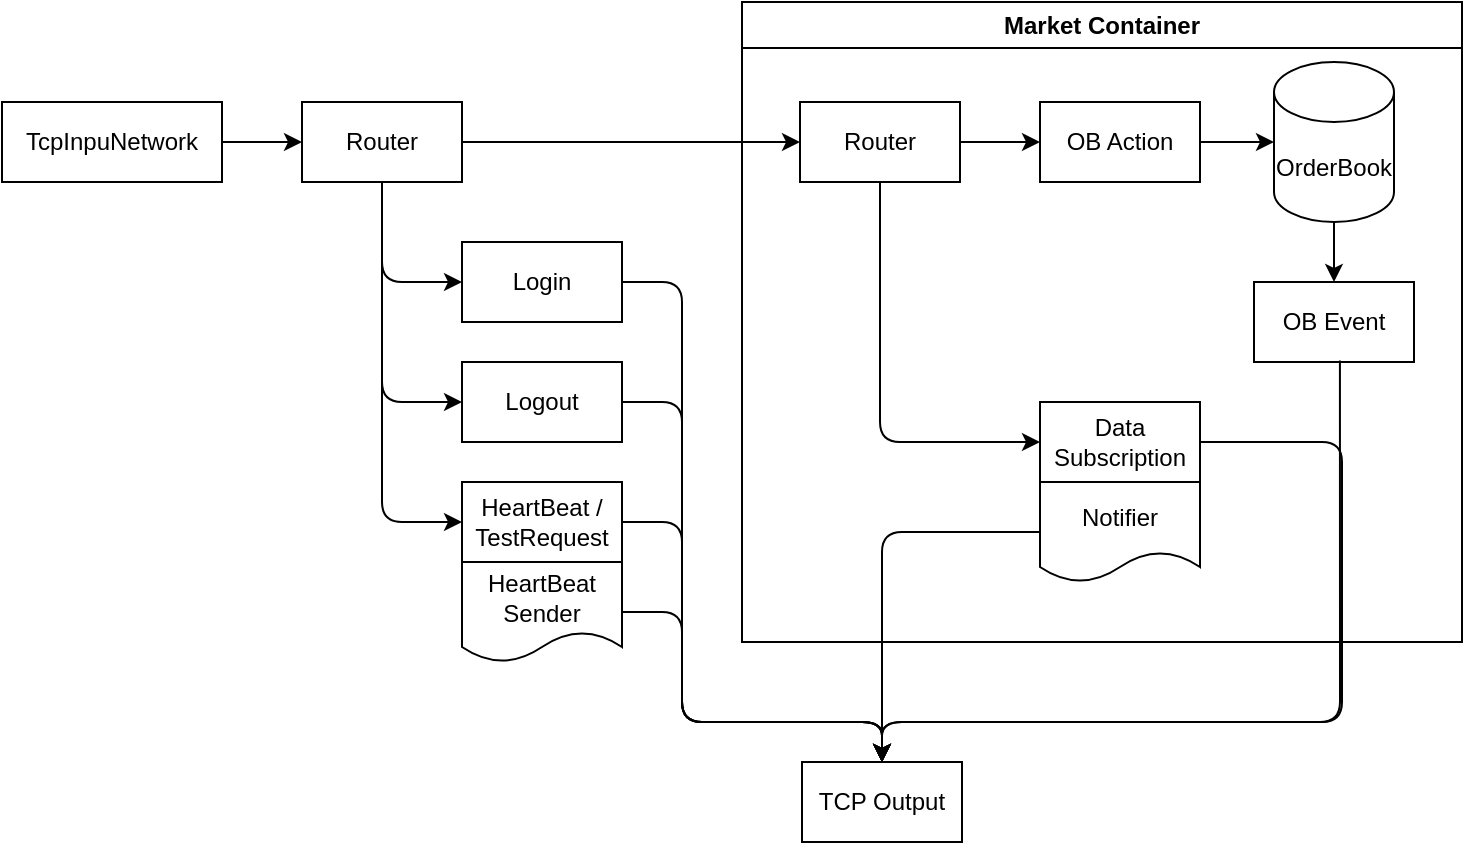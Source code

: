 <mxfile>
    <diagram name="Server Archi" id="QliAs5bY7yh-iNKk149F">
        <mxGraphModel dx="1263" dy="799" grid="1" gridSize="10" guides="1" tooltips="1" connect="1" arrows="1" fold="1" page="1" pageScale="1" pageWidth="827" pageHeight="1169" math="0" shadow="0">
            <root>
                <mxCell id="0"/>
                <mxCell id="1" parent="0"/>
                <mxCell id="2" value="TcpInpuNetwork" style="rounded=0;whiteSpace=wrap;html=1;" parent="1" vertex="1">
                    <mxGeometry x="40" y="90" width="110" height="40" as="geometry"/>
                </mxCell>
                <mxCell id="8" style="edgeStyle=none;html=1;entryX=0;entryY=0.5;entryDx=0;entryDy=0;" parent="1" source="3" target="5" edge="1">
                    <mxGeometry relative="1" as="geometry">
                        <Array as="points">
                            <mxPoint x="230" y="180"/>
                        </Array>
                    </mxGeometry>
                </mxCell>
                <mxCell id="9" style="edgeStyle=none;html=1;entryX=0;entryY=0.5;entryDx=0;entryDy=0;" parent="1" source="3" target="6" edge="1">
                    <mxGeometry relative="1" as="geometry">
                        <Array as="points">
                            <mxPoint x="230" y="240"/>
                        </Array>
                    </mxGeometry>
                </mxCell>
                <mxCell id="10" style="edgeStyle=none;html=1;entryX=0;entryY=0.5;entryDx=0;entryDy=0;" parent="1" source="3" target="7" edge="1">
                    <mxGeometry relative="1" as="geometry">
                        <Array as="points">
                            <mxPoint x="230" y="300"/>
                        </Array>
                    </mxGeometry>
                </mxCell>
                <mxCell id="15" style="edgeStyle=none;html=1;entryX=0;entryY=0.5;entryDx=0;entryDy=0;" parent="1" source="3" target="14" edge="1">
                    <mxGeometry relative="1" as="geometry"/>
                </mxCell>
                <mxCell id="3" value="Router" style="rounded=0;whiteSpace=wrap;html=1;" parent="1" vertex="1">
                    <mxGeometry x="190" y="90" width="80" height="40" as="geometry"/>
                </mxCell>
                <mxCell id="4" style="edgeStyle=none;html=1;entryX=0;entryY=0.5;entryDx=0;entryDy=0;" parent="1" source="2" target="3" edge="1">
                    <mxGeometry relative="1" as="geometry"/>
                </mxCell>
                <mxCell id="29" style="edgeStyle=none;html=1;entryX=0.5;entryY=0;entryDx=0;entryDy=0;" parent="1" source="5" target="27" edge="1">
                    <mxGeometry relative="1" as="geometry">
                        <Array as="points">
                            <mxPoint x="380" y="180"/>
                            <mxPoint x="380" y="400"/>
                            <mxPoint x="480" y="400"/>
                        </Array>
                    </mxGeometry>
                </mxCell>
                <mxCell id="5" value="Login" style="rounded=0;whiteSpace=wrap;html=1;" parent="1" vertex="1">
                    <mxGeometry x="270" y="160" width="80" height="40" as="geometry"/>
                </mxCell>
                <mxCell id="31" style="edgeStyle=none;html=1;entryX=0.5;entryY=0;entryDx=0;entryDy=0;" parent="1" source="6" target="27" edge="1">
                    <mxGeometry relative="1" as="geometry">
                        <Array as="points">
                            <mxPoint x="380" y="240"/>
                            <mxPoint x="380" y="400"/>
                            <mxPoint x="480" y="400"/>
                        </Array>
                    </mxGeometry>
                </mxCell>
                <mxCell id="6" value="Logout" style="rounded=0;whiteSpace=wrap;html=1;" parent="1" vertex="1">
                    <mxGeometry x="270" y="220" width="80" height="40" as="geometry"/>
                </mxCell>
                <mxCell id="30" style="edgeStyle=none;html=1;entryX=0.5;entryY=0;entryDx=0;entryDy=0;" parent="1" source="7" target="27" edge="1">
                    <mxGeometry relative="1" as="geometry">
                        <Array as="points">
                            <mxPoint x="380" y="300"/>
                            <mxPoint x="380" y="400"/>
                            <mxPoint x="480" y="400"/>
                        </Array>
                    </mxGeometry>
                </mxCell>
                <mxCell id="7" value="HeartBeat / TestRequest" style="rounded=0;whiteSpace=wrap;html=1;" parent="1" vertex="1">
                    <mxGeometry x="270" y="280" width="80" height="40" as="geometry"/>
                </mxCell>
                <mxCell id="32" style="edgeStyle=none;html=1;entryX=0.5;entryY=0;entryDx=0;entryDy=0;" parent="1" source="11" target="27" edge="1">
                    <mxGeometry relative="1" as="geometry">
                        <Array as="points">
                            <mxPoint x="380" y="345"/>
                            <mxPoint x="380" y="400"/>
                            <mxPoint x="480" y="400"/>
                        </Array>
                    </mxGeometry>
                </mxCell>
                <mxCell id="11" value="HeartBeat&lt;div&gt;Sender&lt;/div&gt;" style="shape=document;whiteSpace=wrap;html=1;boundedLbl=1;" parent="1" vertex="1">
                    <mxGeometry x="270" y="320" width="80" height="50" as="geometry"/>
                </mxCell>
                <mxCell id="13" value="Market Container" style="swimlane;whiteSpace=wrap;html=1;" parent="1" vertex="1">
                    <mxGeometry x="410" y="40" width="360" height="320" as="geometry"/>
                </mxCell>
                <mxCell id="22" style="edgeStyle=none;html=1;entryX=0;entryY=0.5;entryDx=0;entryDy=0;" parent="13" source="14" target="16" edge="1">
                    <mxGeometry relative="1" as="geometry"/>
                </mxCell>
                <mxCell id="24" style="edgeStyle=none;html=1;entryX=0;entryY=0.5;entryDx=0;entryDy=0;" parent="13" source="14" target="23" edge="1">
                    <mxGeometry relative="1" as="geometry">
                        <Array as="points">
                            <mxPoint x="69" y="220"/>
                        </Array>
                    </mxGeometry>
                </mxCell>
                <mxCell id="14" value="Router" style="rounded=0;whiteSpace=wrap;html=1;" parent="13" vertex="1">
                    <mxGeometry x="29" y="50" width="80" height="40" as="geometry"/>
                </mxCell>
                <mxCell id="16" value="OB Action" style="rounded=0;whiteSpace=wrap;html=1;" parent="13" vertex="1">
                    <mxGeometry x="149" y="50" width="80" height="40" as="geometry"/>
                </mxCell>
                <mxCell id="17" value="OB Event" style="rounded=0;whiteSpace=wrap;html=1;" parent="13" vertex="1">
                    <mxGeometry x="256" y="140" width="80" height="40" as="geometry"/>
                </mxCell>
                <mxCell id="20" style="edgeStyle=none;html=1;entryX=0.5;entryY=0;entryDx=0;entryDy=0;" parent="13" source="19" target="17" edge="1">
                    <mxGeometry relative="1" as="geometry"/>
                </mxCell>
                <mxCell id="19" value="OrderBook" style="shape=cylinder3;whiteSpace=wrap;html=1;boundedLbl=1;backgroundOutline=1;size=15;" parent="13" vertex="1">
                    <mxGeometry x="266" y="30" width="60" height="80" as="geometry"/>
                </mxCell>
                <mxCell id="21" style="edgeStyle=none;html=1;entryX=0;entryY=0.5;entryDx=0;entryDy=0;entryPerimeter=0;" parent="13" source="16" target="19" edge="1">
                    <mxGeometry relative="1" as="geometry"/>
                </mxCell>
                <mxCell id="23" value="Data Subscription" style="rounded=0;whiteSpace=wrap;html=1;" parent="13" vertex="1">
                    <mxGeometry x="149" y="200" width="80" height="40" as="geometry"/>
                </mxCell>
                <mxCell id="25" value="Notifier" style="shape=document;whiteSpace=wrap;html=1;boundedLbl=1;" parent="13" vertex="1">
                    <mxGeometry x="149" y="240" width="80" height="50" as="geometry"/>
                </mxCell>
                <mxCell id="27" value="TCP Output" style="rounded=0;whiteSpace=wrap;html=1;" parent="1" vertex="1">
                    <mxGeometry x="440" y="420" width="80" height="40" as="geometry"/>
                </mxCell>
                <mxCell id="33" style="edgeStyle=none;html=1;entryX=0.5;entryY=0;entryDx=0;entryDy=0;" parent="1" source="25" target="27" edge="1">
                    <mxGeometry relative="1" as="geometry">
                        <Array as="points">
                            <mxPoint x="480" y="305"/>
                        </Array>
                    </mxGeometry>
                </mxCell>
                <mxCell id="34" style="edgeStyle=none;html=1;exitX=0.537;exitY=0.98;exitDx=0;exitDy=0;exitPerimeter=0;" parent="1" source="17" edge="1">
                    <mxGeometry relative="1" as="geometry">
                        <mxPoint x="480" y="420" as="targetPoint"/>
                        <Array as="points">
                            <mxPoint x="709" y="400"/>
                            <mxPoint x="480" y="400"/>
                        </Array>
                    </mxGeometry>
                </mxCell>
                <mxCell id="36" style="edgeStyle=none;html=1;entryX=0.5;entryY=0;entryDx=0;entryDy=0;" parent="1" source="23" target="27" edge="1">
                    <mxGeometry relative="1" as="geometry">
                        <Array as="points">
                            <mxPoint x="710" y="260"/>
                            <mxPoint x="710" y="400"/>
                            <mxPoint x="480" y="400"/>
                        </Array>
                    </mxGeometry>
                </mxCell>
            </root>
        </mxGraphModel>
    </diagram>
    <diagram id="FxYHZyQ7bRuk4HLrvgIp" name="Cleint Archi">
        <mxGraphModel dx="413" dy="799" grid="1" gridSize="10" guides="1" tooltips="1" connect="1" arrows="1" fold="1" page="1" pageScale="1" pageWidth="850" pageHeight="1100" math="0" shadow="0">
            <root>
                <mxCell id="0"/>
                <mxCell id="1" parent="0"/>
                <mxCell id="4U8PV5sscjntcz-mOdKl-1" value="Actual display data" style="rounded=0;whiteSpace=wrap;html=1;" parent="1" vertex="1">
                    <mxGeometry x="1171.5" y="290" width="85" height="40" as="geometry"/>
                </mxCell>
                <mxCell id="4U8PV5sscjntcz-mOdKl-2" value="Last update" style="rounded=0;whiteSpace=wrap;html=1;" parent="1" vertex="1">
                    <mxGeometry x="1336.5" y="290" width="85" height="40" as="geometry"/>
                </mxCell>
                <mxCell id="4U8PV5sscjntcz-mOdKl-3" style="edgeStyle=orthogonalEdgeStyle;rounded=0;orthogonalLoop=1;jettySize=auto;html=1;entryX=1;entryY=0.5;entryDx=0;entryDy=0;" parent="1" source="4U8PV5sscjntcz-mOdKl-5" target="4U8PV5sscjntcz-mOdKl-1" edge="1">
                    <mxGeometry relative="1" as="geometry"/>
                </mxCell>
                <mxCell id="4U8PV5sscjntcz-mOdKl-4" style="edgeStyle=orthogonalEdgeStyle;rounded=0;orthogonalLoop=1;jettySize=auto;html=1;entryX=0;entryY=0.5;entryDx=0;entryDy=0;" parent="1" source="4U8PV5sscjntcz-mOdKl-5" target="4U8PV5sscjntcz-mOdKl-2" edge="1">
                    <mxGeometry relative="1" as="geometry">
                        <Array as="points">
                            <mxPoint x="1296.5" y="390.0"/>
                            <mxPoint x="1296.5" y="310"/>
                        </Array>
                    </mxGeometry>
                </mxCell>
                <mxCell id="4U8PV5sscjntcz-mOdKl-5" value="FullRefresh" style="rounded=0;whiteSpace=wrap;html=1;" parent="1" vertex="1">
                    <mxGeometry x="1336.5" y="370" width="85" height="40" as="geometry"/>
                </mxCell>
                <mxCell id="4U8PV5sscjntcz-mOdKl-6" style="edgeStyle=orthogonalEdgeStyle;rounded=0;orthogonalLoop=1;jettySize=auto;html=1;entryX=0;entryY=0.5;entryDx=0;entryDy=0;" parent="1" source="4U8PV5sscjntcz-mOdKl-7" target="4U8PV5sscjntcz-mOdKl-1" edge="1">
                    <mxGeometry relative="1" as="geometry">
                        <Array as="points">
                            <mxPoint x="1116.5" y="310"/>
                        </Array>
                    </mxGeometry>
                </mxCell>
                <mxCell id="4U8PV5sscjntcz-mOdKl-7" value="UDP Ouput" style="rounded=0;whiteSpace=wrap;html=1;" parent="1" vertex="1">
                    <mxGeometry x="1076.5" y="220" width="85" height="40" as="geometry"/>
                </mxCell>
                <mxCell id="4U8PV5sscjntcz-mOdKl-8" value="UDPPackage&lt;br&gt;+/-" style="rounded=0;whiteSpace=wrap;html=1;" parent="1" vertex="1">
                    <mxGeometry x="994.25" y="330" width="91.5" height="30" as="geometry"/>
                </mxCell>
                <mxCell id="4U8PV5sscjntcz-mOdKl-9" value="" style="endArrow=none;dashed=1;html=1;rounded=0;exitX=1;exitY=0;exitDx=0;exitDy=0;" parent="1" source="4U8PV5sscjntcz-mOdKl-8" edge="1">
                    <mxGeometry width="50" height="50" relative="1" as="geometry">
                        <mxPoint x="1296.5" y="310" as="sourcePoint"/>
                        <mxPoint x="1116.5" y="310" as="targetPoint"/>
                    </mxGeometry>
                </mxCell>
                <mxCell id="4U8PV5sscjntcz-mOdKl-10" value="Actual display data" style="rounded=0;whiteSpace=wrap;html=1;" parent="1" vertex="1">
                    <mxGeometry x="1167.25" y="530" width="85" height="40" as="geometry"/>
                </mxCell>
                <mxCell id="4U8PV5sscjntcz-mOdKl-11" style="edgeStyle=orthogonalEdgeStyle;rounded=0;orthogonalLoop=1;jettySize=auto;html=1;entryX=1;entryY=0.5;entryDx=0;entryDy=0;" parent="1" source="4U8PV5sscjntcz-mOdKl-12" target="4U8PV5sscjntcz-mOdKl-10" edge="1">
                    <mxGeometry relative="1" as="geometry"/>
                </mxCell>
                <mxCell id="4U8PV5sscjntcz-mOdKl-12" value="Last update" style="rounded=0;whiteSpace=wrap;html=1;" parent="1" vertex="1">
                    <mxGeometry x="1332.25" y="530" width="85" height="40" as="geometry"/>
                </mxCell>
                <mxCell id="4U8PV5sscjntcz-mOdKl-13" style="edgeStyle=orthogonalEdgeStyle;rounded=0;orthogonalLoop=1;jettySize=auto;html=1;entryX=0.5;entryY=1;entryDx=0;entryDy=0;" parent="1" source="4U8PV5sscjntcz-mOdKl-14" target="4U8PV5sscjntcz-mOdKl-12" edge="1">
                    <mxGeometry relative="1" as="geometry"/>
                </mxCell>
                <mxCell id="4U8PV5sscjntcz-mOdKl-14" value="IncrRefresh" style="rounded=0;whiteSpace=wrap;html=1;" parent="1" vertex="1">
                    <mxGeometry x="1332.25" y="610" width="85" height="40" as="geometry"/>
                </mxCell>
                <mxCell id="4U8PV5sscjntcz-mOdKl-15" style="edgeStyle=orthogonalEdgeStyle;rounded=0;orthogonalLoop=1;jettySize=auto;html=1;entryX=0;entryY=0.5;entryDx=0;entryDy=0;" parent="1" source="4U8PV5sscjntcz-mOdKl-16" target="4U8PV5sscjntcz-mOdKl-10" edge="1">
                    <mxGeometry relative="1" as="geometry">
                        <Array as="points">
                            <mxPoint x="1112.25" y="550"/>
                        </Array>
                    </mxGeometry>
                </mxCell>
                <mxCell id="4U8PV5sscjntcz-mOdKl-16" value="UDP Ouput" style="rounded=0;whiteSpace=wrap;html=1;" parent="1" vertex="1">
                    <mxGeometry x="1072.25" y="460" width="85" height="40" as="geometry"/>
                </mxCell>
                <mxCell id="4U8PV5sscjntcz-mOdKl-17" value="UDPPackage&lt;br&gt;+/-" style="rounded=0;whiteSpace=wrap;html=1;" parent="1" vertex="1">
                    <mxGeometry x="990" y="570" width="91.5" height="30" as="geometry"/>
                </mxCell>
                <mxCell id="4U8PV5sscjntcz-mOdKl-18" value="" style="endArrow=none;dashed=1;html=1;rounded=0;exitX=1;exitY=0;exitDx=0;exitDy=0;" parent="1" source="4U8PV5sscjntcz-mOdKl-17" edge="1">
                    <mxGeometry width="50" height="50" relative="1" as="geometry">
                        <mxPoint x="1292.25" y="550" as="sourcePoint"/>
                        <mxPoint x="1112.25" y="550" as="targetPoint"/>
                    </mxGeometry>
                </mxCell>
                <mxCell id="4U8PV5sscjntcz-mOdKl-19" value="overwrite data" style="rounded=0;whiteSpace=wrap;html=1;" parent="1" vertex="1">
                    <mxGeometry x="1212.25" y="590" width="90" height="30" as="geometry"/>
                </mxCell>
                <mxCell id="4U8PV5sscjntcz-mOdKl-20" value="" style="endArrow=none;dashed=1;html=1;rounded=0;exitX=0.5;exitY=0;exitDx=0;exitDy=0;" parent="1" source="4U8PV5sscjntcz-mOdKl-19" edge="1">
                    <mxGeometry width="50" height="50" relative="1" as="geometry">
                        <mxPoint x="1292.25" y="390" as="sourcePoint"/>
                        <mxPoint x="1292.25" y="550" as="targetPoint"/>
                    </mxGeometry>
                </mxCell>
                <mxCell id="4U8PV5sscjntcz-mOdKl-21" value="Addition data" style="rounded=0;whiteSpace=wrap;html=1;" parent="1" vertex="1">
                    <mxGeometry x="1472.25" y="570" width="90" height="30" as="geometry"/>
                </mxCell>
                <mxCell id="4U8PV5sscjntcz-mOdKl-22" value="" style="endArrow=none;dashed=1;html=1;rounded=0;entryX=0;entryY=0.5;entryDx=0;entryDy=0;" parent="1" target="4U8PV5sscjntcz-mOdKl-21" edge="1">
                    <mxGeometry width="50" height="50" relative="1" as="geometry">
                        <mxPoint x="1372.25" y="590" as="sourcePoint"/>
                        <mxPoint x="1342.25" y="340" as="targetPoint"/>
                    </mxGeometry>
                </mxCell>
                <mxCell id="4U8PV5sscjntcz-mOdKl-23" value="overwrite data" style="rounded=0;whiteSpace=wrap;html=1;" parent="1" vertex="1">
                    <mxGeometry x="1250" y="230" width="90" height="30" as="geometry"/>
                </mxCell>
                <mxCell id="4U8PV5sscjntcz-mOdKl-24" value="" style="endArrow=none;dashed=1;html=1;rounded=0;entryX=0.5;entryY=1;entryDx=0;entryDy=0;" parent="1" target="4U8PV5sscjntcz-mOdKl-23" edge="1">
                    <mxGeometry width="50" height="50" relative="1" as="geometry">
                        <mxPoint x="1296.5" y="310" as="sourcePoint"/>
                        <mxPoint x="1346.5" y="260" as="targetPoint"/>
                    </mxGeometry>
                </mxCell>
            </root>
        </mxGraphModel>
    </diagram>
    <diagram id="dHrWk9i8Ey09hRomPFAS" name="IPC protocol">
        <mxGraphModel dx="1263" dy="799" grid="1" gridSize="10" guides="1" tooltips="1" connect="1" arrows="1" fold="1" page="1" pageScale="1" pageWidth="850" pageHeight="1100" math="0" shadow="0">
            <root>
                <mxCell id="0"/>
                <mxCell id="1" parent="0"/>
                <mxCell id="jRHrDj-3fWkT2ZH8sRdO-1" value="" style="endArrow=none;html=1;" parent="1" edge="1">
                    <mxGeometry width="50" height="50" relative="1" as="geometry">
                        <mxPoint x="160" y="600" as="sourcePoint"/>
                        <mxPoint x="160" y="70" as="targetPoint"/>
                    </mxGeometry>
                </mxCell>
                <mxCell id="jRHrDj-3fWkT2ZH8sRdO-2" value="" style="endArrow=none;html=1;" parent="1" edge="1">
                    <mxGeometry width="50" height="50" relative="1" as="geometry">
                        <mxPoint x="320" y="600" as="sourcePoint"/>
                        <mxPoint x="320" y="70" as="targetPoint"/>
                    </mxGeometry>
                </mxCell>
                <mxCell id="jRHrDj-3fWkT2ZH8sRdO-3" value="" style="endArrow=none;html=1;" parent="1" edge="1">
                    <mxGeometry width="50" height="50" relative="1" as="geometry">
                        <mxPoint x="480" y="600" as="sourcePoint"/>
                        <mxPoint x="480" y="70" as="targetPoint"/>
                    </mxGeometry>
                </mxCell>
                <mxCell id="jRHrDj-3fWkT2ZH8sRdO-4" value="Client Front" style="text;strokeColor=none;fillColor=none;align=center;verticalAlign=middle;spacingLeft=4;spacingRight=4;overflow=hidden;points=[[0,0.5],[1,0.5]];portConstraint=eastwest;rotatable=0;whiteSpace=wrap;html=1;" parent="1" vertex="1">
                    <mxGeometry x="120" y="40" width="80" height="30" as="geometry"/>
                </mxCell>
                <mxCell id="jRHrDj-3fWkT2ZH8sRdO-5" value="Client Back" style="text;strokeColor=none;fillColor=none;align=center;verticalAlign=middle;spacingLeft=4;spacingRight=4;overflow=hidden;points=[[0,0.5],[1,0.5]];portConstraint=eastwest;rotatable=0;whiteSpace=wrap;html=1;" parent="1" vertex="1">
                    <mxGeometry x="280" y="40" width="80" height="30" as="geometry"/>
                </mxCell>
                <mxCell id="jRHrDj-3fWkT2ZH8sRdO-6" value="Server" style="text;strokeColor=none;fillColor=none;align=center;verticalAlign=middle;spacingLeft=4;spacingRight=4;overflow=hidden;points=[[0,0.5],[1,0.5]];portConstraint=eastwest;rotatable=0;whiteSpace=wrap;html=1;" parent="1" vertex="1">
                    <mxGeometry x="450" y="40" width="80" height="30" as="geometry"/>
                </mxCell>
                <mxCell id="jRHrDj-3fWkT2ZH8sRdO-7" value="FIX" style="shape=process;whiteSpace=wrap;html=1;backgroundOutline=1;" parent="1" vertex="1">
                    <mxGeometry x="330" y="70" width="140" height="30" as="geometry"/>
                </mxCell>
                <mxCell id="jRHrDj-3fWkT2ZH8sRdO-8" value="IPC" style="shape=process;whiteSpace=wrap;html=1;backgroundOutline=1;" parent="1" vertex="1">
                    <mxGeometry x="170" y="70" width="140" height="30" as="geometry"/>
                </mxCell>
                <mxCell id="jRHrDj-3fWkT2ZH8sRdO-9" value="Login Form" style="rounded=0;whiteSpace=wrap;html=1;" parent="1" vertex="1">
                    <mxGeometry x="100" y="110" width="120" height="30" as="geometry"/>
                </mxCell>
                <mxCell id="jRHrDj-3fWkT2ZH8sRdO-10" value="OnSubmit" style="shape=process;whiteSpace=wrap;html=1;backgroundOutline=1;" parent="1" vertex="1">
                    <mxGeometry x="40" y="150" width="120" height="40" as="geometry"/>
                </mxCell>
                <mxCell id="jRHrDj-3fWkT2ZH8sRdO-11" value="" style="endArrow=classic;dashed=1;html=1;dashPattern=1 3;strokeWidth=2;exitX=1;exitY=0.5;exitDx=0;exitDy=0;endFill=1;" parent="1" source="jRHrDj-3fWkT2ZH8sRdO-10" edge="1">
                    <mxGeometry width="50" height="50" relative="1" as="geometry">
                        <mxPoint x="1300" y="30" as="sourcePoint"/>
                        <mxPoint x="320" y="170" as="targetPoint"/>
                    </mxGeometry>
                </mxCell>
                <mxCell id="jRHrDj-3fWkT2ZH8sRdO-12" value="Initiate connection" style="text;html=1;align=center;verticalAlign=middle;whiteSpace=wrap;rounded=0;" parent="1" vertex="1">
                    <mxGeometry x="185" y="170" width="105" height="30" as="geometry"/>
                </mxCell>
                <mxCell id="jRHrDj-3fWkT2ZH8sRdO-13" value="" style="endArrow=classic;html=1;" parent="1" edge="1">
                    <mxGeometry width="50" height="50" relative="1" as="geometry">
                        <mxPoint x="320" y="230" as="sourcePoint"/>
                        <mxPoint x="160" y="230" as="targetPoint"/>
                    </mxGeometry>
                </mxCell>
                <mxCell id="jRHrDj-3fWkT2ZH8sRdO-14" value="" style="endArrow=classic;dashed=1;html=1;dashPattern=1 3;strokeWidth=2;exitX=1;exitY=0.5;exitDx=0;exitDy=0;endFill=1;" parent="1" edge="1">
                    <mxGeometry width="50" height="50" relative="1" as="geometry">
                        <mxPoint x="320" y="200" as="sourcePoint"/>
                        <mxPoint x="480" y="200" as="targetPoint"/>
                    </mxGeometry>
                </mxCell>
                <mxCell id="jRHrDj-3fWkT2ZH8sRdO-15" value="Initiate connection" style="text;html=1;align=center;verticalAlign=middle;whiteSpace=wrap;rounded=0;" parent="1" vertex="1">
                    <mxGeometry x="345" y="200" width="105" height="30" as="geometry"/>
                </mxCell>
                <mxCell id="jRHrDj-3fWkT2ZH8sRdO-16" value="Start" style="shape=process;whiteSpace=wrap;html=1;backgroundOutline=1;" parent="1" vertex="1">
                    <mxGeometry x="275" y="270" width="90" height="35" as="geometry"/>
                </mxCell>
                <mxCell id="jRHrDj-3fWkT2ZH8sRdO-17" value="Status notification:&lt;div&gt;Initialized&lt;/div&gt;" style="text;html=1;align=center;verticalAlign=middle;whiteSpace=wrap;rounded=0;" parent="1" vertex="1">
                    <mxGeometry x="180" y="230" width="120" height="30" as="geometry"/>
                </mxCell>
                <mxCell id="jRHrDj-3fWkT2ZH8sRdO-18" value="" style="endArrow=classic;html=1;" parent="1" edge="1">
                    <mxGeometry width="50" height="50" relative="1" as="geometry">
                        <mxPoint x="320" y="330" as="sourcePoint"/>
                        <mxPoint x="160" y="330" as="targetPoint"/>
                    </mxGeometry>
                </mxCell>
                <mxCell id="jRHrDj-3fWkT2ZH8sRdO-19" value="Status notification:&lt;div&gt;Running&lt;/div&gt;" style="text;html=1;align=center;verticalAlign=middle;whiteSpace=wrap;rounded=0;" parent="1" vertex="1">
                    <mxGeometry x="177.5" y="330" width="120" height="30" as="geometry"/>
                </mxCell>
                <mxCell id="jRHrDj-3fWkT2ZH8sRdO-20" value="" style="endArrow=classic;html=1;" parent="1" edge="1">
                    <mxGeometry width="50" height="50" relative="1" as="geometry">
                        <mxPoint x="160" y="390" as="sourcePoint"/>
                        <mxPoint x="320" y="390" as="targetPoint"/>
                    </mxGeometry>
                </mxCell>
                <mxCell id="jRHrDj-3fWkT2ZH8sRdO-21" value="Logon request" style="text;html=1;align=center;verticalAlign=middle;whiteSpace=wrap;rounded=0;" parent="1" vertex="1">
                    <mxGeometry x="177.5" y="390" width="120" height="30" as="geometry"/>
                </mxCell>
                <mxCell id="jRHrDj-3fWkT2ZH8sRdO-22" value="" style="endArrow=classic;html=1;" parent="1" edge="1">
                    <mxGeometry width="50" height="50" relative="1" as="geometry">
                        <mxPoint x="320" y="410" as="sourcePoint"/>
                        <mxPoint x="480" y="410" as="targetPoint"/>
                    </mxGeometry>
                </mxCell>
                <mxCell id="jRHrDj-3fWkT2ZH8sRdO-23" value="Logon request" style="text;html=1;align=center;verticalAlign=middle;whiteSpace=wrap;rounded=0;" parent="1" vertex="1">
                    <mxGeometry x="337.5" y="410" width="120" height="30" as="geometry"/>
                </mxCell>
                <mxCell id="jRHrDj-3fWkT2ZH8sRdO-24" value="" style="endArrow=classic;html=1;" parent="1" edge="1">
                    <mxGeometry width="50" height="50" relative="1" as="geometry">
                        <mxPoint x="480" y="450" as="sourcePoint"/>
                        <mxPoint x="320" y="450" as="targetPoint"/>
                    </mxGeometry>
                </mxCell>
                <mxCell id="jRHrDj-3fWkT2ZH8sRdO-25" value="Logon reply" style="text;html=1;align=center;verticalAlign=middle;whiteSpace=wrap;rounded=0;" parent="1" vertex="1">
                    <mxGeometry x="340" y="450" width="120" height="30" as="geometry"/>
                </mxCell>
                <mxCell id="jRHrDj-3fWkT2ZH8sRdO-26" value="" style="endArrow=classic;html=1;" parent="1" edge="1">
                    <mxGeometry width="50" height="50" relative="1" as="geometry">
                        <mxPoint x="320" y="470" as="sourcePoint"/>
                        <mxPoint x="160" y="470" as="targetPoint"/>
                    </mxGeometry>
                </mxCell>
                <mxCell id="jRHrDj-3fWkT2ZH8sRdO-27" value="Logon reply" style="text;html=1;align=center;verticalAlign=middle;whiteSpace=wrap;rounded=0;" parent="1" vertex="1">
                    <mxGeometry x="177.5" y="470" width="120" height="30" as="geometry"/>
                </mxCell>
                <mxCell id="cLNHBS7EN2qefejijO3a-1" value="Main screen" style="rounded=0;whiteSpace=wrap;html=1;" vertex="1" parent="1">
                    <mxGeometry x="100" y="530" width="120" height="30" as="geometry"/>
                </mxCell>
            </root>
        </mxGraphModel>
    </diagram>
</mxfile>